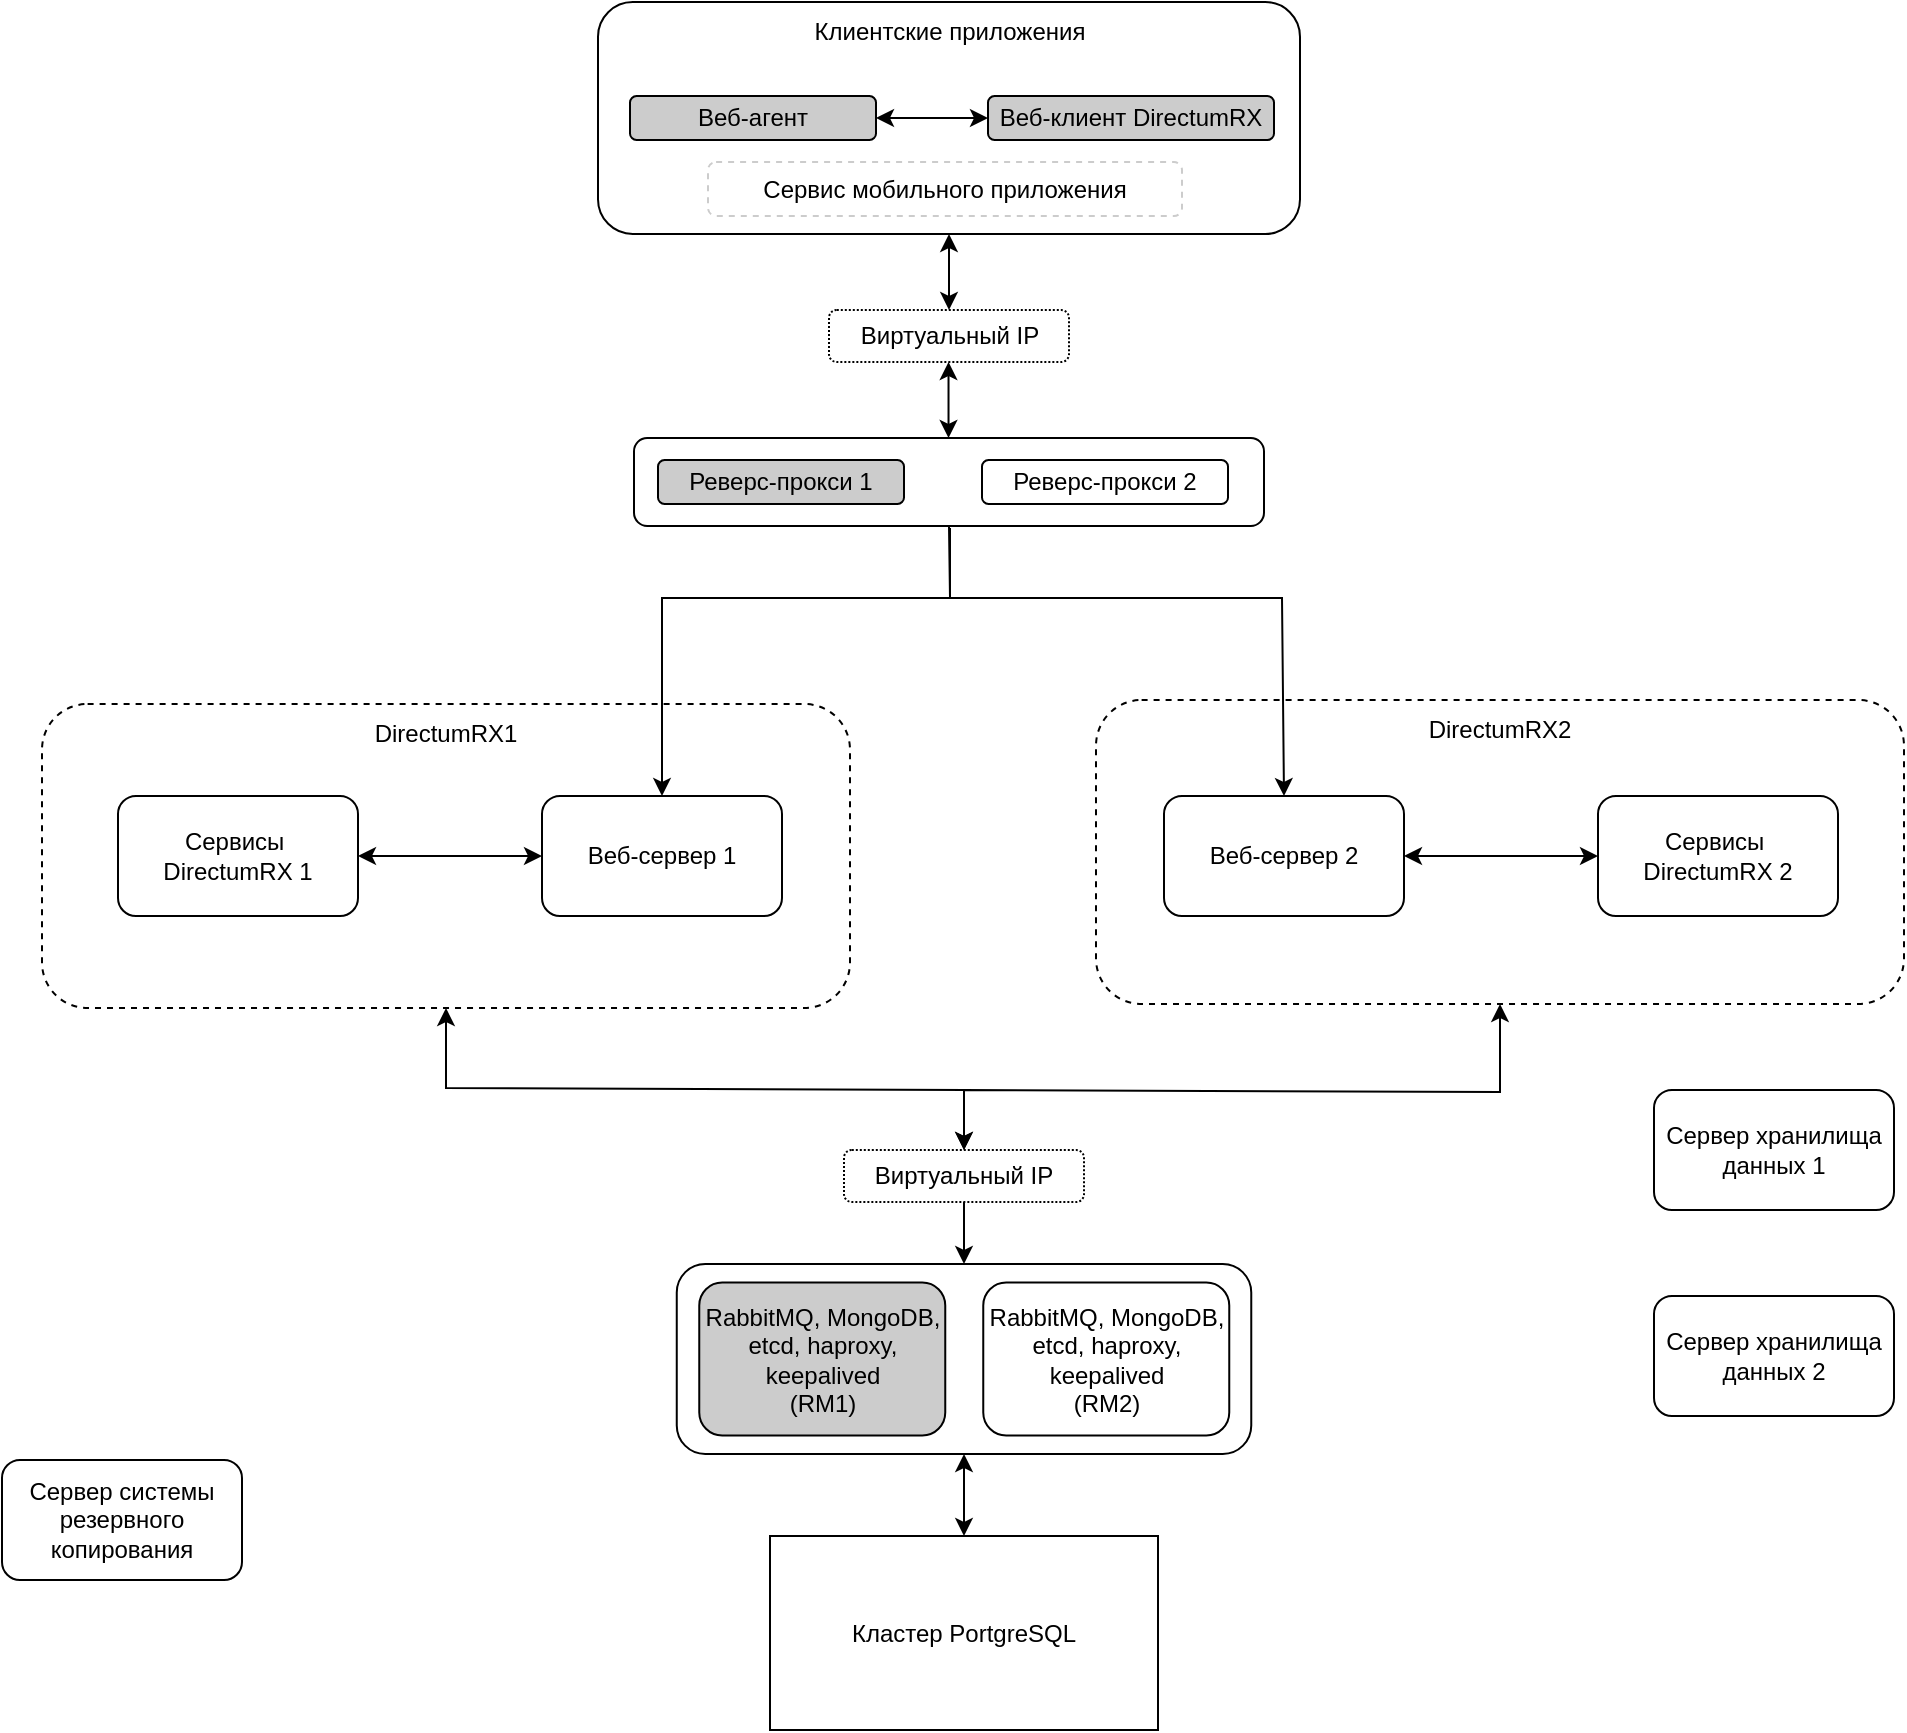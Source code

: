 <mxfile version="24.8.6">
  <diagram name="Страница — 1" id="taSbxQqE9CDGUTEGkazy">
    <mxGraphModel dx="2224" dy="788" grid="0" gridSize="10" guides="1" tooltips="1" connect="1" arrows="1" fold="1" page="1" pageScale="1" pageWidth="827" pageHeight="1169" math="0" shadow="0">
      <root>
        <mxCell id="0" />
        <mxCell id="1" parent="0" />
        <mxCell id="DbNHtFCvX-FUhnpGTAhA-1" value="" style="rounded=1;whiteSpace=wrap;html=1;" vertex="1" parent="1">
          <mxGeometry x="240" y="410" width="351" height="116" as="geometry" />
        </mxCell>
        <mxCell id="DbNHtFCvX-FUhnpGTAhA-2" value="Клиентские приложения" style="text;html=1;align=center;verticalAlign=middle;whiteSpace=wrap;rounded=0;" vertex="1" parent="1">
          <mxGeometry x="316.5" y="410" width="198" height="30" as="geometry" />
        </mxCell>
        <mxCell id="DbNHtFCvX-FUhnpGTAhA-3" value="Веб-агент" style="rounded=1;whiteSpace=wrap;html=1;fillColor=#CCCCCC;" vertex="1" parent="1">
          <mxGeometry x="256" y="457" width="123" height="22" as="geometry" />
        </mxCell>
        <mxCell id="DbNHtFCvX-FUhnpGTAhA-5" value="Веб-клиент DirectumRX" style="rounded=1;whiteSpace=wrap;html=1;fillColor=#CCCCCC;" vertex="1" parent="1">
          <mxGeometry x="435" y="457" width="143" height="22" as="geometry" />
        </mxCell>
        <mxCell id="DbNHtFCvX-FUhnpGTAhA-6" value="" style="endArrow=classic;startArrow=classic;html=1;rounded=0;exitX=1;exitY=0.5;exitDx=0;exitDy=0;entryX=0;entryY=0.5;entryDx=0;entryDy=0;" edge="1" parent="1" source="DbNHtFCvX-FUhnpGTAhA-3" target="DbNHtFCvX-FUhnpGTAhA-5">
          <mxGeometry width="50" height="50" relative="1" as="geometry">
            <mxPoint x="389" y="502" as="sourcePoint" />
            <mxPoint x="439" y="452" as="targetPoint" />
          </mxGeometry>
        </mxCell>
        <mxCell id="DbNHtFCvX-FUhnpGTAhA-7" value="Виртуальный IP" style="rounded=1;whiteSpace=wrap;html=1;fillStyle=auto;dashed=1;dashPattern=1 1;" vertex="1" parent="1">
          <mxGeometry x="355.5" y="564" width="120" height="26" as="geometry" />
        </mxCell>
        <mxCell id="DbNHtFCvX-FUhnpGTAhA-8" value="" style="endArrow=classic;startArrow=classic;html=1;rounded=0;entryX=0.5;entryY=1;entryDx=0;entryDy=0;exitX=0.5;exitY=0;exitDx=0;exitDy=0;" edge="1" parent="1" source="DbNHtFCvX-FUhnpGTAhA-7" target="DbNHtFCvX-FUhnpGTAhA-1">
          <mxGeometry width="50" height="50" relative="1" as="geometry">
            <mxPoint x="388" y="571" as="sourcePoint" />
            <mxPoint x="438" y="521" as="targetPoint" />
          </mxGeometry>
        </mxCell>
        <mxCell id="DbNHtFCvX-FUhnpGTAhA-9" value="" style="rounded=1;whiteSpace=wrap;html=1;" vertex="1" parent="1">
          <mxGeometry x="258" y="628" width="315" height="44" as="geometry" />
        </mxCell>
        <mxCell id="DbNHtFCvX-FUhnpGTAhA-10" value="Реверс-прокси 1" style="rounded=1;whiteSpace=wrap;html=1;fillColor=#CCCCCC;" vertex="1" parent="1">
          <mxGeometry x="270" y="639" width="123" height="22" as="geometry" />
        </mxCell>
        <mxCell id="DbNHtFCvX-FUhnpGTAhA-11" value="Реверс-прокси 2" style="rounded=1;whiteSpace=wrap;html=1;fillColor=#FFFFFF;" vertex="1" parent="1">
          <mxGeometry x="432" y="639" width="123" height="22" as="geometry" />
        </mxCell>
        <mxCell id="DbNHtFCvX-FUhnpGTAhA-12" value="" style="endArrow=classic;startArrow=classic;html=1;rounded=0;entryX=0.5;entryY=1;entryDx=0;entryDy=0;exitX=0.5;exitY=0;exitDx=0;exitDy=0;" edge="1" parent="1">
          <mxGeometry width="50" height="50" relative="1" as="geometry">
            <mxPoint x="415.26" y="628" as="sourcePoint" />
            <mxPoint x="415.26" y="590" as="targetPoint" />
          </mxGeometry>
        </mxCell>
        <mxCell id="DbNHtFCvX-FUhnpGTAhA-13" value="" style="rounded=1;whiteSpace=wrap;html=1;dashed=1;" vertex="1" parent="1">
          <mxGeometry x="-38" y="761" width="404" height="152" as="geometry" />
        </mxCell>
        <mxCell id="DbNHtFCvX-FUhnpGTAhA-14" value="DirectumRX1" style="text;html=1;align=center;verticalAlign=middle;whiteSpace=wrap;rounded=0;" vertex="1" parent="1">
          <mxGeometry x="134" y="761" width="60" height="30" as="geometry" />
        </mxCell>
        <mxCell id="DbNHtFCvX-FUhnpGTAhA-15" value="" style="rounded=1;whiteSpace=wrap;html=1;dashed=1;" vertex="1" parent="1">
          <mxGeometry x="489" y="759" width="404" height="152" as="geometry" />
        </mxCell>
        <mxCell id="DbNHtFCvX-FUhnpGTAhA-16" value="DirectumRX2" style="text;html=1;align=center;verticalAlign=middle;whiteSpace=wrap;rounded=0;" vertex="1" parent="1">
          <mxGeometry x="661" y="759" width="60" height="30" as="geometry" />
        </mxCell>
        <mxCell id="DbNHtFCvX-FUhnpGTAhA-18" value="" style="endArrow=classic;html=1;rounded=0;exitX=0.5;exitY=1;exitDx=0;exitDy=0;entryX=0.5;entryY=0;entryDx=0;entryDy=0;" edge="1" parent="1" source="DbNHtFCvX-FUhnpGTAhA-9" target="DbNHtFCvX-FUhnpGTAhA-20">
          <mxGeometry width="50" height="50" relative="1" as="geometry">
            <mxPoint x="343" y="739" as="sourcePoint" />
            <mxPoint x="393" y="689" as="targetPoint" />
            <Array as="points">
              <mxPoint x="416" y="708" />
              <mxPoint x="272" y="708" />
            </Array>
          </mxGeometry>
        </mxCell>
        <mxCell id="DbNHtFCvX-FUhnpGTAhA-19" value="" style="endArrow=classic;html=1;rounded=0;entryX=0.5;entryY=0;entryDx=0;entryDy=0;" edge="1" parent="1" target="DbNHtFCvX-FUhnpGTAhA-21">
          <mxGeometry width="50" height="50" relative="1" as="geometry">
            <mxPoint x="416" y="673" as="sourcePoint" />
            <mxPoint x="612" y="698" as="targetPoint" />
            <Array as="points">
              <mxPoint x="416" y="708" />
              <mxPoint x="582" y="708" />
            </Array>
          </mxGeometry>
        </mxCell>
        <mxCell id="DbNHtFCvX-FUhnpGTAhA-20" value="Веб-сервер 1" style="rounded=1;whiteSpace=wrap;html=1;" vertex="1" parent="1">
          <mxGeometry x="212" y="807" width="120" height="60" as="geometry" />
        </mxCell>
        <mxCell id="DbNHtFCvX-FUhnpGTAhA-21" value="Веб-сервер 2" style="rounded=1;whiteSpace=wrap;html=1;" vertex="1" parent="1">
          <mxGeometry x="523" y="807" width="120" height="60" as="geometry" />
        </mxCell>
        <mxCell id="DbNHtFCvX-FUhnpGTAhA-22" value="Сервисы&amp;nbsp;&lt;div&gt;DirectumRX 1&lt;/div&gt;" style="rounded=1;whiteSpace=wrap;html=1;" vertex="1" parent="1">
          <mxGeometry y="807" width="120" height="60" as="geometry" />
        </mxCell>
        <mxCell id="DbNHtFCvX-FUhnpGTAhA-23" value="Сервисы&amp;nbsp;&lt;div&gt;DirectumRX 2&lt;/div&gt;" style="rounded=1;whiteSpace=wrap;html=1;" vertex="1" parent="1">
          <mxGeometry x="740" y="807" width="120" height="60" as="geometry" />
        </mxCell>
        <mxCell id="DbNHtFCvX-FUhnpGTAhA-24" value="" style="endArrow=classic;startArrow=classic;html=1;rounded=0;exitX=1;exitY=0.5;exitDx=0;exitDy=0;entryX=0;entryY=0.5;entryDx=0;entryDy=0;" edge="1" parent="1" source="DbNHtFCvX-FUhnpGTAhA-22" target="DbNHtFCvX-FUhnpGTAhA-20">
          <mxGeometry width="50" height="50" relative="1" as="geometry">
            <mxPoint x="148" y="886" as="sourcePoint" />
            <mxPoint x="198" y="836" as="targetPoint" />
          </mxGeometry>
        </mxCell>
        <mxCell id="DbNHtFCvX-FUhnpGTAhA-25" value="" style="endArrow=classic;startArrow=classic;html=1;rounded=0;exitX=1;exitY=0.5;exitDx=0;exitDy=0;entryX=0;entryY=0.5;entryDx=0;entryDy=0;" edge="1" parent="1" source="DbNHtFCvX-FUhnpGTAhA-21" target="DbNHtFCvX-FUhnpGTAhA-23">
          <mxGeometry width="50" height="50" relative="1" as="geometry">
            <mxPoint x="684" y="864" as="sourcePoint" />
            <mxPoint x="734" y="814" as="targetPoint" />
          </mxGeometry>
        </mxCell>
        <mxCell id="DbNHtFCvX-FUhnpGTAhA-26" value="Виртуальный IP" style="rounded=1;whiteSpace=wrap;html=1;fillStyle=auto;dashed=1;dashPattern=1 1;" vertex="1" parent="1">
          <mxGeometry x="363" y="984" width="120" height="26" as="geometry" />
        </mxCell>
        <mxCell id="DbNHtFCvX-FUhnpGTAhA-27" value="" style="endArrow=classic;startArrow=classic;html=1;rounded=0;exitX=0.5;exitY=1;exitDx=0;exitDy=0;entryX=0.5;entryY=0;entryDx=0;entryDy=0;" edge="1" parent="1" source="DbNHtFCvX-FUhnpGTAhA-13" target="DbNHtFCvX-FUhnpGTAhA-26">
          <mxGeometry width="50" height="50" relative="1" as="geometry">
            <mxPoint x="279" y="994" as="sourcePoint" />
            <mxPoint x="329" y="944" as="targetPoint" />
            <Array as="points">
              <mxPoint x="164" y="953" />
              <mxPoint x="423" y="954" />
            </Array>
          </mxGeometry>
        </mxCell>
        <mxCell id="DbNHtFCvX-FUhnpGTAhA-28" value="" style="endArrow=classic;startArrow=classic;html=1;rounded=0;exitX=0.5;exitY=0;exitDx=0;exitDy=0;entryX=0.5;entryY=1;entryDx=0;entryDy=0;" edge="1" parent="1" source="DbNHtFCvX-FUhnpGTAhA-26" target="DbNHtFCvX-FUhnpGTAhA-15">
          <mxGeometry width="50" height="50" relative="1" as="geometry">
            <mxPoint x="514" y="990" as="sourcePoint" />
            <mxPoint x="564" y="940" as="targetPoint" />
            <Array as="points">
              <mxPoint x="423" y="954" />
              <mxPoint x="691" y="955" />
            </Array>
          </mxGeometry>
        </mxCell>
        <mxCell id="DbNHtFCvX-FUhnpGTAhA-29" value="" style="rounded=1;whiteSpace=wrap;html=1;" vertex="1" parent="1">
          <mxGeometry x="279.38" y="1041" width="287.25" height="95" as="geometry" />
        </mxCell>
        <mxCell id="DbNHtFCvX-FUhnpGTAhA-30" value="RabbitMQ, MongoDB, etcd, haproxy, keepalived&lt;br&gt;(RM1)" style="rounded=1;whiteSpace=wrap;html=1;fillColor=#CCCCCC;" vertex="1" parent="1">
          <mxGeometry x="290.63" y="1050.25" width="123" height="76.5" as="geometry" />
        </mxCell>
        <mxCell id="DbNHtFCvX-FUhnpGTAhA-32" value="RabbitMQ, MongoDB, etcd, haproxy, keepalived&lt;br&gt;(RM2)" style="rounded=1;whiteSpace=wrap;html=1;fillColor=#FFFFFF;" vertex="1" parent="1">
          <mxGeometry x="432.63" y="1050.25" width="123" height="76.5" as="geometry" />
        </mxCell>
        <mxCell id="DbNHtFCvX-FUhnpGTAhA-33" value="" style="endArrow=classic;html=1;rounded=0;exitX=0.5;exitY=1;exitDx=0;exitDy=0;entryX=0.5;entryY=0;entryDx=0;entryDy=0;" edge="1" parent="1" source="DbNHtFCvX-FUhnpGTAhA-26" target="DbNHtFCvX-FUhnpGTAhA-29">
          <mxGeometry width="50" height="50" relative="1" as="geometry">
            <mxPoint x="547" y="1090" as="sourcePoint" />
            <mxPoint x="597" y="1040" as="targetPoint" />
          </mxGeometry>
        </mxCell>
        <mxCell id="DbNHtFCvX-FUhnpGTAhA-35" value="Кластер PortgreSQL" style="rounded=0;whiteSpace=wrap;html=1;" vertex="1" parent="1">
          <mxGeometry x="326" y="1177" width="194" height="97" as="geometry" />
        </mxCell>
        <mxCell id="DbNHtFCvX-FUhnpGTAhA-37" value="" style="endArrow=classic;startArrow=classic;html=1;rounded=0;entryX=0.5;entryY=1;entryDx=0;entryDy=0;exitX=0.5;exitY=0;exitDx=0;exitDy=0;" edge="1" parent="1" source="DbNHtFCvX-FUhnpGTAhA-35" target="DbNHtFCvX-FUhnpGTAhA-29">
          <mxGeometry width="50" height="50" relative="1" as="geometry">
            <mxPoint x="426" y="1211" as="sourcePoint" />
            <mxPoint x="476" y="1166" as="targetPoint" />
          </mxGeometry>
        </mxCell>
        <mxCell id="DbNHtFCvX-FUhnpGTAhA-38" value="Сервер системы резервного копирования" style="rounded=1;whiteSpace=wrap;html=1;" vertex="1" parent="1">
          <mxGeometry x="-58" y="1139" width="120" height="60" as="geometry" />
        </mxCell>
        <mxCell id="DbNHtFCvX-FUhnpGTAhA-39" value="Сервер хранилища данных 1" style="rounded=1;whiteSpace=wrap;html=1;" vertex="1" parent="1">
          <mxGeometry x="768" y="954" width="120" height="60" as="geometry" />
        </mxCell>
        <mxCell id="DbNHtFCvX-FUhnpGTAhA-40" value="Сервер хранилища данных 2" style="rounded=1;whiteSpace=wrap;html=1;" vertex="1" parent="1">
          <mxGeometry x="768" y="1057" width="120" height="60" as="geometry" />
        </mxCell>
        <mxCell id="DbNHtFCvX-FUhnpGTAhA-41" value="Сервис мобильного приложения" style="rounded=1;whiteSpace=wrap;html=1;dashed=1;strokeColor=#CCCCCC;" vertex="1" parent="1">
          <mxGeometry x="295" y="490" width="237" height="27" as="geometry" />
        </mxCell>
      </root>
    </mxGraphModel>
  </diagram>
</mxfile>
